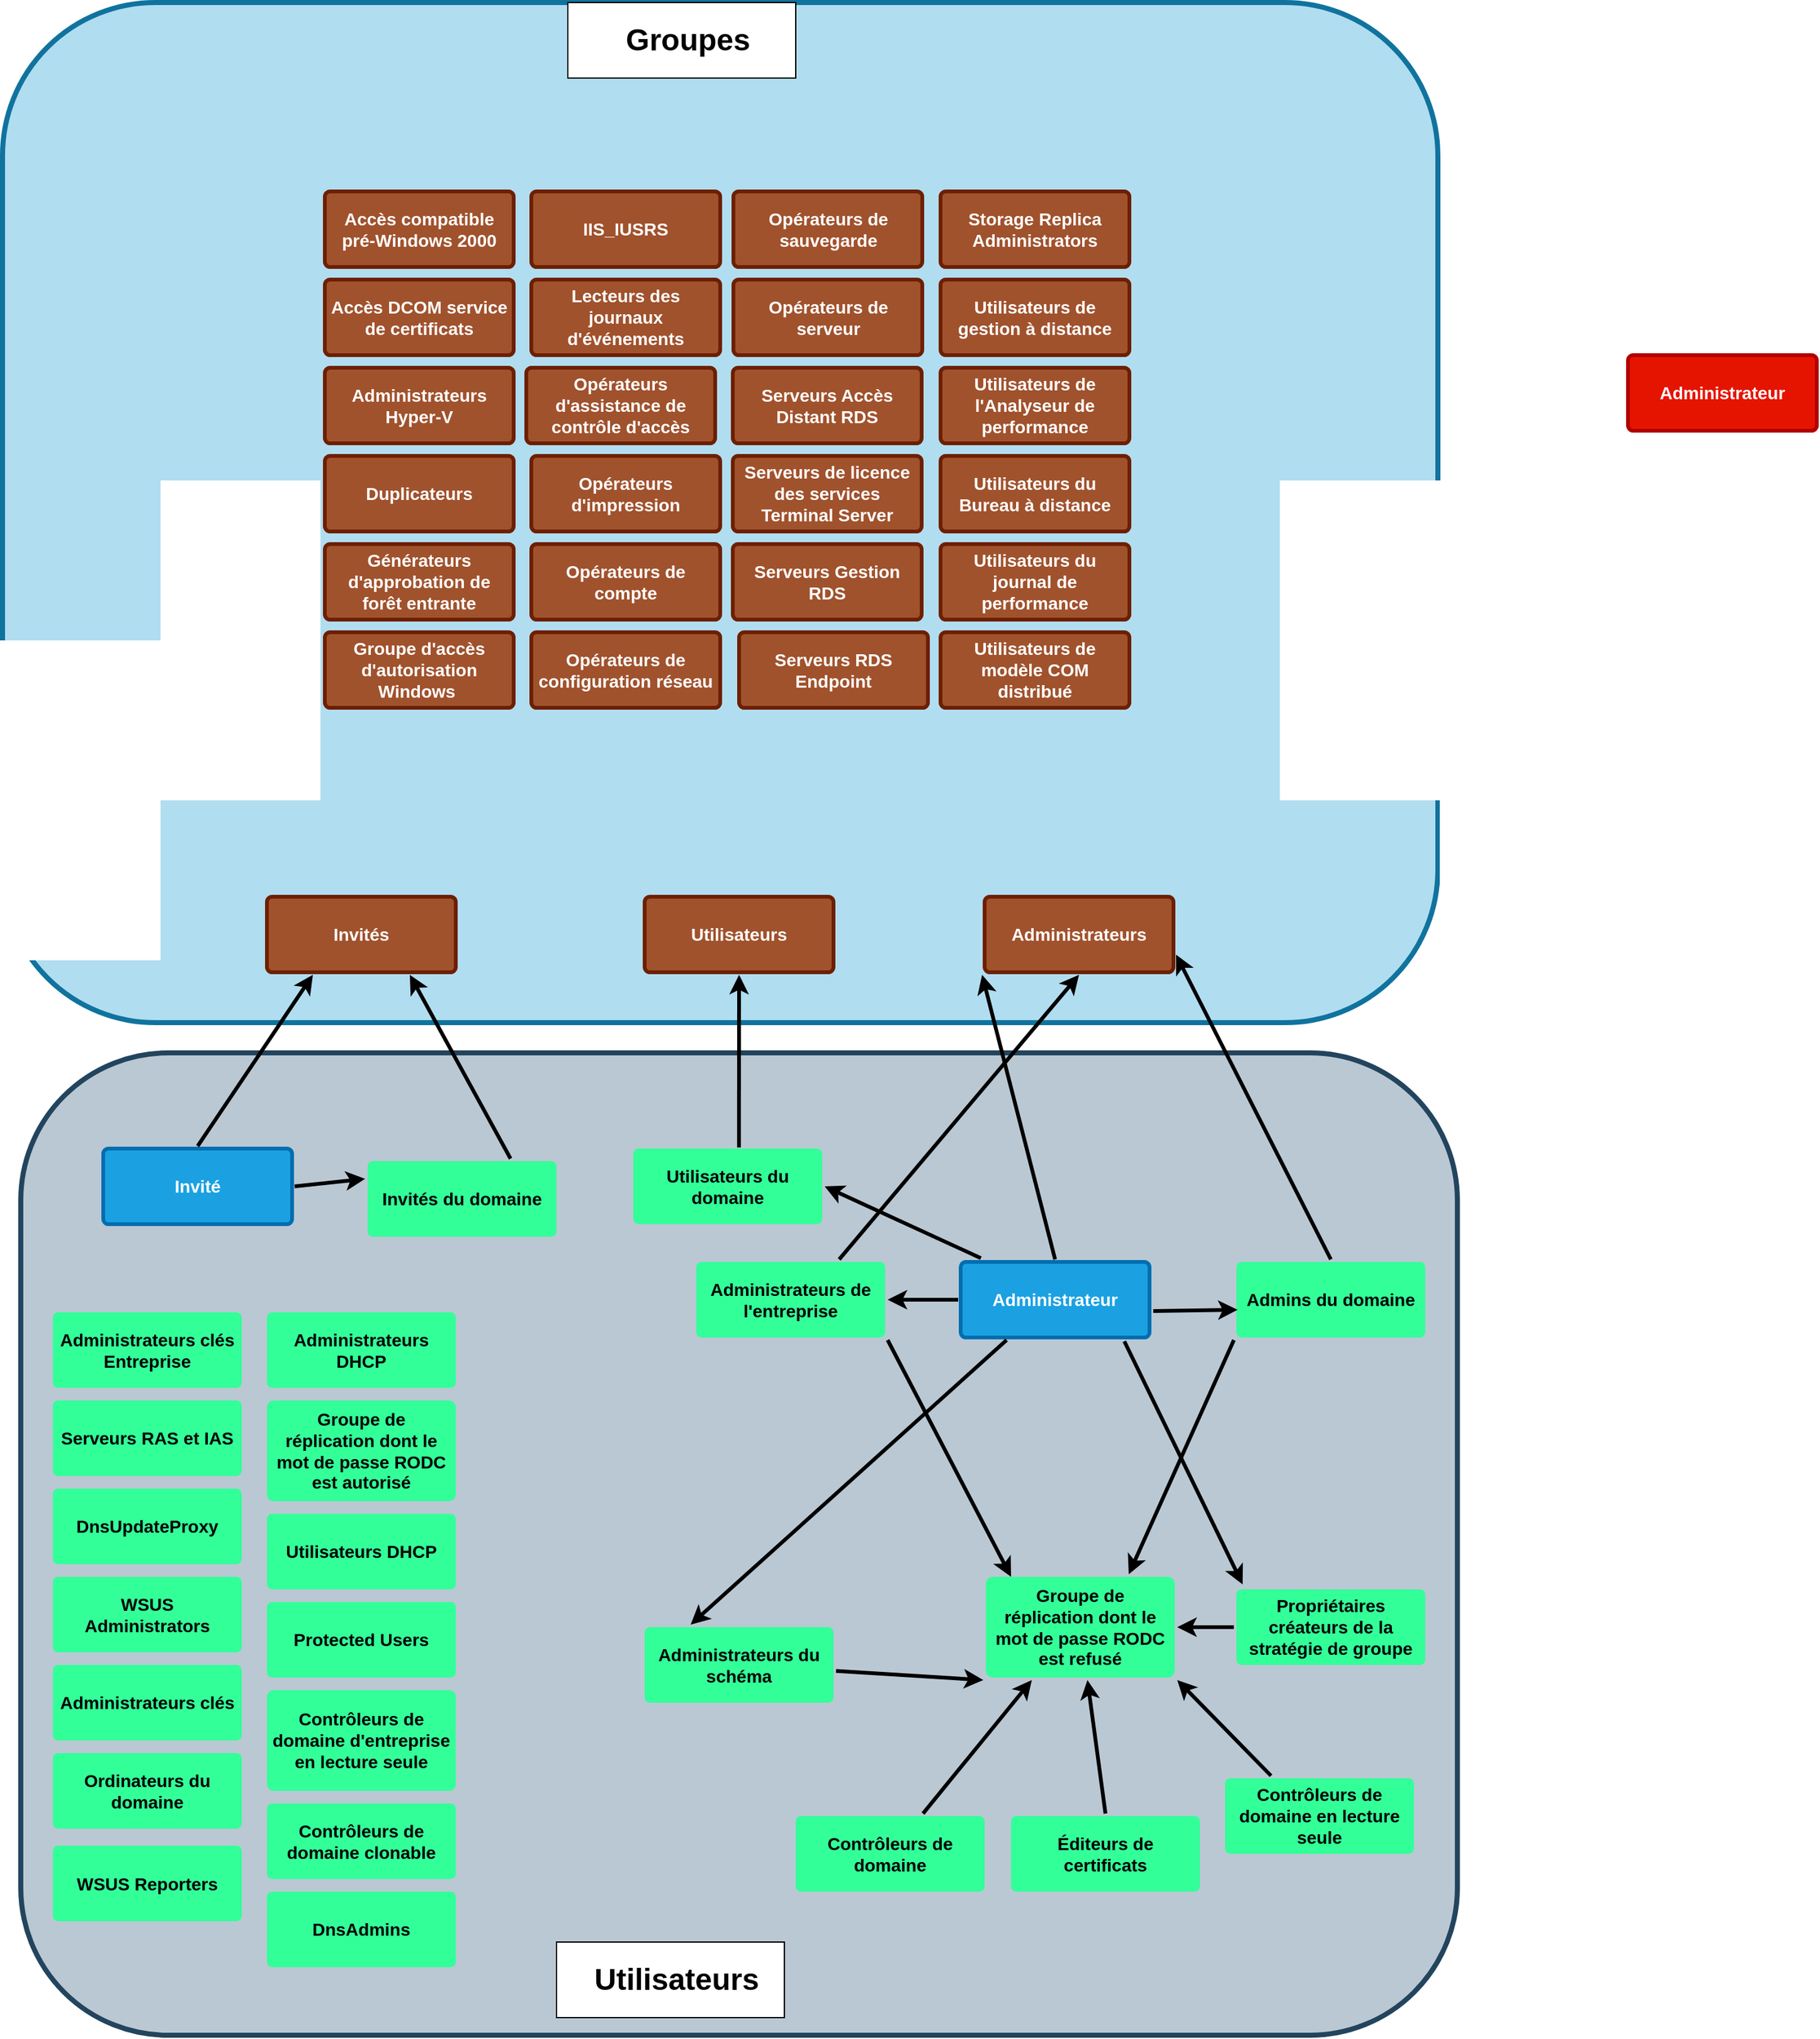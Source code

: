 <mxfile version="22.1.5" type="github">
  <diagram id="6a731a19-8d31-9384-78a2-239565b7b9f0" name="Page-1">
    <mxGraphModel dx="1434" dy="750" grid="1" gridSize="10" guides="1" tooltips="1" connect="1" arrows="1" fold="1" page="1" pageScale="1" pageWidth="1169" pageHeight="827" background="none" math="0" shadow="0">
      <root>
        <mxCell id="0" />
        <mxCell id="1" parent="0" />
        <mxCell id="3r1CRgV7TEUkl7Pi6vpK-1844" value="" style="rounded=1;whiteSpace=wrap;html=1;fillColor=#b1ddf0;strokeColor=#10739e;strokeWidth=4;" vertex="1" parent="1">
          <mxGeometry x="9" y="40" width="1140" height="810" as="geometry" />
        </mxCell>
        <mxCell id="3r1CRgV7TEUkl7Pi6vpK-1843" value="" style="rounded=1;whiteSpace=wrap;html=1;fillColor=#bac8d3;strokeColor=#23445d;shadow=0;glass=0;strokeWidth=4;" vertex="1" parent="1">
          <mxGeometry x="23.5" y="874" width="1141" height="780" as="geometry" />
        </mxCell>
        <mxCell id="1755" value="Administrateur" style="rounded=1;whiteSpace=wrap;html=1;shadow=0;labelBackgroundColor=none;strokeColor=#006EAF;strokeWidth=3;fillColor=#1ba1e2;fontFamily=Helvetica;fontSize=14;fontColor=#ffffff;align=center;spacing=5;fontStyle=1;arcSize=7;perimeterSpacing=2;" parent="1" vertex="1">
          <mxGeometry x="770" y="1040" width="150" height="60" as="geometry" />
        </mxCell>
        <mxCell id="3r1CRgV7TEUkl7Pi6vpK-1779" value="Invité" style="rounded=1;whiteSpace=wrap;html=1;shadow=0;labelBackgroundColor=none;strokeColor=#006EAF;strokeWidth=3;fillColor=#1ba1e2;fontFamily=Helvetica;fontSize=14;fontColor=#ffffff;align=center;spacing=5;fontStyle=1;arcSize=7;perimeterSpacing=2;" vertex="1" parent="1">
          <mxGeometry x="89" y="950" width="150" height="60" as="geometry" />
        </mxCell>
        <mxCell id="3r1CRgV7TEUkl7Pi6vpK-1780" value="Administrateurs DHCP" style="rounded=1;whiteSpace=wrap;html=1;shadow=0;labelBackgroundColor=none;strokeColor=none;strokeWidth=3;fillColor=#33FF99;fontFamily=Helvetica;fontSize=14;fontColor=#000000;align=center;spacing=5;fontStyle=1;arcSize=7;perimeterSpacing=2;" vertex="1" parent="1">
          <mxGeometry x="219" y="1080" width="150" height="60" as="geometry" />
        </mxCell>
        <mxCell id="3r1CRgV7TEUkl7Pi6vpK-1781" value="DnsAdmins" style="rounded=1;whiteSpace=wrap;html=1;shadow=0;labelBackgroundColor=none;strokeColor=none;strokeWidth=3;fillColor=#33FF99;fontFamily=Helvetica;fontSize=14;fontColor=#000000;align=center;spacing=5;fontStyle=1;arcSize=7;perimeterSpacing=2;" vertex="1" parent="1">
          <mxGeometry x="219" y="1540" width="150" height="60" as="geometry" />
        </mxCell>
        <mxCell id="3r1CRgV7TEUkl7Pi6vpK-1782" value="Éditeurs de certificats" style="rounded=1;whiteSpace=wrap;html=1;shadow=0;labelBackgroundColor=none;strokeColor=none;strokeWidth=3;fillColor=#33FF99;fontFamily=Helvetica;fontSize=14;fontColor=#000000;align=center;spacing=5;fontStyle=1;arcSize=7;perimeterSpacing=2;" vertex="1" parent="1">
          <mxGeometry x="810" y="1480" width="150" height="60" as="geometry" />
        </mxCell>
        <mxCell id="3r1CRgV7TEUkl7Pi6vpK-1783" value="Groupe de réplication dont le mot de passe RODC est autorisé" style="rounded=1;whiteSpace=wrap;html=1;shadow=0;labelBackgroundColor=none;strokeColor=none;strokeWidth=3;fillColor=#33FF99;fontFamily=Helvetica;fontSize=14;fontColor=#000000;align=center;spacing=5;fontStyle=1;arcSize=7;perimeterSpacing=2;verticalAlign=middle;" vertex="1" parent="1">
          <mxGeometry x="219" y="1150" width="150" height="80" as="geometry" />
        </mxCell>
        <mxCell id="3r1CRgV7TEUkl7Pi6vpK-1785" value="Serveurs RAS et IAS" style="rounded=1;whiteSpace=wrap;html=1;shadow=0;labelBackgroundColor=none;strokeColor=none;strokeWidth=3;fillColor=#33FF99;fontFamily=Helvetica;fontSize=14;fontColor=#000000;align=center;spacing=5;fontStyle=1;arcSize=7;perimeterSpacing=2;" vertex="1" parent="1">
          <mxGeometry x="49" y="1150" width="150" height="60" as="geometry" />
        </mxCell>
        <mxCell id="3r1CRgV7TEUkl7Pi6vpK-1786" value="Utilisateurs DHCP" style="rounded=1;whiteSpace=wrap;html=1;shadow=0;labelBackgroundColor=none;strokeColor=none;strokeWidth=3;fillColor=#33FF99;fontFamily=Helvetica;fontSize=14;fontColor=#000000;align=center;spacing=5;fontStyle=1;arcSize=7;perimeterSpacing=2;" vertex="1" parent="1">
          <mxGeometry x="219" y="1240" width="150" height="60" as="geometry" />
        </mxCell>
        <mxCell id="3r1CRgV7TEUkl7Pi6vpK-1787" value="WSUS Administrators" style="rounded=1;whiteSpace=wrap;html=1;shadow=0;labelBackgroundColor=none;strokeColor=none;strokeWidth=3;fillColor=#33FF99;fontFamily=Helvetica;fontSize=14;fontColor=#000000;align=center;spacing=5;fontStyle=1;arcSize=7;perimeterSpacing=2;" vertex="1" parent="1">
          <mxGeometry x="49" y="1290" width="150" height="60" as="geometry" />
        </mxCell>
        <mxCell id="3r1CRgV7TEUkl7Pi6vpK-1788" value="WSUS Reporters" style="rounded=1;whiteSpace=wrap;html=1;shadow=0;labelBackgroundColor=none;strokeColor=none;strokeWidth=3;fillColor=#33FF99;fontFamily=Helvetica;fontSize=14;fontColor=#000000;align=center;spacing=5;fontStyle=1;arcSize=7;perimeterSpacing=2;" vertex="1" parent="1">
          <mxGeometry x="49" y="1503.5" width="150" height="60" as="geometry" />
        </mxCell>
        <mxCell id="3r1CRgV7TEUkl7Pi6vpK-1789" value="Administrateurs clés" style="rounded=1;whiteSpace=wrap;html=1;shadow=0;labelBackgroundColor=none;strokeColor=none;strokeWidth=3;fillColor=#33FF99;fontFamily=Helvetica;fontSize=14;fontColor=#000000;align=center;spacing=5;fontStyle=1;arcSize=7;perimeterSpacing=2;" vertex="1" parent="1">
          <mxGeometry x="49" y="1360" width="150" height="60" as="geometry" />
        </mxCell>
        <mxCell id="3r1CRgV7TEUkl7Pi6vpK-1790" value="Admins du domaine" style="rounded=1;whiteSpace=wrap;html=1;shadow=0;labelBackgroundColor=none;strokeColor=none;strokeWidth=3;fillColor=#33FF99;fontFamily=Helvetica;fontSize=14;fontColor=#000000;align=center;spacing=5;fontStyle=1;arcSize=7;perimeterSpacing=2;" vertex="1" parent="1">
          <mxGeometry x="989" y="1040" width="150" height="60" as="geometry" />
        </mxCell>
        <mxCell id="3r1CRgV7TEUkl7Pi6vpK-1795" value="DnsUpdateProxy" style="rounded=1;whiteSpace=wrap;html=1;shadow=0;labelBackgroundColor=none;strokeColor=none;strokeWidth=3;fillColor=#33FF99;fontFamily=Helvetica;fontSize=14;fontColor=#000000;align=center;spacing=5;fontStyle=1;arcSize=7;perimeterSpacing=2;" vertex="1" parent="1">
          <mxGeometry x="49" y="1220" width="150" height="60" as="geometry" />
        </mxCell>
        <mxCell id="3r1CRgV7TEUkl7Pi6vpK-1797" value="Ordinateurs du domaine" style="rounded=1;whiteSpace=wrap;html=1;shadow=0;labelBackgroundColor=none;strokeColor=none;strokeWidth=3;fillColor=#33FF99;fontFamily=Helvetica;fontSize=14;fontColor=#000000;align=center;spacing=5;fontStyle=1;arcSize=7;perimeterSpacing=2;" vertex="1" parent="1">
          <mxGeometry x="49" y="1430" width="150" height="60" as="geometry" />
        </mxCell>
        <mxCell id="3r1CRgV7TEUkl7Pi6vpK-1799" value="Protected Users" style="rounded=1;whiteSpace=wrap;html=1;shadow=0;labelBackgroundColor=none;strokeColor=none;strokeWidth=3;fillColor=#33FF99;fontFamily=Helvetica;fontSize=14;fontColor=#000000;align=center;spacing=5;fontStyle=1;arcSize=7;perimeterSpacing=2;" vertex="1" parent="1">
          <mxGeometry x="219" y="1310" width="150" height="60" as="geometry" />
        </mxCell>
        <mxCell id="3r1CRgV7TEUkl7Pi6vpK-1800" value="Utilisateurs du domaine" style="rounded=1;whiteSpace=wrap;html=1;shadow=0;labelBackgroundColor=none;strokeColor=none;strokeWidth=3;fillColor=#33FF99;fontFamily=Helvetica;fontSize=14;fontColor=#000000;align=center;spacing=5;fontStyle=1;arcSize=7;perimeterSpacing=2;" vertex="1" parent="1">
          <mxGeometry x="510" y="950" width="150" height="60" as="geometry" />
        </mxCell>
        <mxCell id="3r1CRgV7TEUkl7Pi6vpK-1801" value="Administrateurs clés Entreprise" style="rounded=1;whiteSpace=wrap;html=1;shadow=0;labelBackgroundColor=none;strokeColor=none;strokeWidth=3;fillColor=#33FF99;fontFamily=Helvetica;fontSize=14;fontColor=#000000;align=center;spacing=5;fontStyle=1;arcSize=7;perimeterSpacing=2;" vertex="1" parent="1">
          <mxGeometry x="49" y="1080" width="150" height="60" as="geometry" />
        </mxCell>
        <mxCell id="3r1CRgV7TEUkl7Pi6vpK-1802" value="Administrateurs de l&#39;entreprise" style="rounded=1;whiteSpace=wrap;html=1;shadow=0;labelBackgroundColor=none;strokeColor=none;strokeWidth=3;fillColor=#33FF99;fontFamily=Helvetica;fontSize=14;fontColor=#000000;align=center;spacing=5;fontStyle=1;arcSize=7;perimeterSpacing=2;" vertex="1" parent="1">
          <mxGeometry x="560" y="1040" width="150" height="60" as="geometry" />
        </mxCell>
        <mxCell id="3r1CRgV7TEUkl7Pi6vpK-1803" value="Administrateurs du schéma" style="rounded=1;whiteSpace=wrap;html=1;shadow=0;labelBackgroundColor=none;strokeColor=none;strokeWidth=3;fillColor=#33FF99;fontFamily=Helvetica;fontSize=14;fontColor=#000000;align=center;spacing=5;fontStyle=1;arcSize=7;perimeterSpacing=2;" vertex="1" parent="1">
          <mxGeometry x="519" y="1330" width="150" height="60" as="geometry" />
        </mxCell>
        <mxCell id="3r1CRgV7TEUkl7Pi6vpK-1804" value="Contrôleurs de domaine d&#39;entreprise en lecture seule" style="rounded=1;whiteSpace=wrap;html=1;shadow=0;labelBackgroundColor=none;strokeColor=none;strokeWidth=3;fillColor=#33FF99;fontFamily=Helvetica;fontSize=14;fontColor=#000000;align=center;spacing=5;fontStyle=1;arcSize=7;perimeterSpacing=2;" vertex="1" parent="1">
          <mxGeometry x="219" y="1380" width="150" height="80" as="geometry" />
        </mxCell>
        <mxCell id="3r1CRgV7TEUkl7Pi6vpK-1805" value="Contrôleurs de domaine" style="rounded=1;whiteSpace=wrap;html=1;shadow=0;labelBackgroundColor=none;strokeColor=none;strokeWidth=3;fillColor=#33FF99;fontFamily=Helvetica;fontSize=14;fontColor=#000000;align=center;spacing=5;fontStyle=1;arcSize=7;perimeterSpacing=2;" vertex="1" parent="1">
          <mxGeometry x="639" y="1480" width="150" height="60" as="geometry" />
        </mxCell>
        <mxCell id="3r1CRgV7TEUkl7Pi6vpK-1806" value="Contrôleurs de domaine clonable" style="rounded=1;whiteSpace=wrap;html=1;shadow=0;labelBackgroundColor=none;strokeColor=none;strokeWidth=3;fillColor=#33FF99;fontFamily=Helvetica;fontSize=14;fontColor=#000000;align=center;spacing=5;fontStyle=1;arcSize=7;perimeterSpacing=2;" vertex="1" parent="1">
          <mxGeometry x="219" y="1470" width="150" height="60" as="geometry" />
        </mxCell>
        <mxCell id="3r1CRgV7TEUkl7Pi6vpK-1809" value="" style="endArrow=classic;html=1;rounded=0;exitX=0.5;exitY=0;exitDx=0;exitDy=0;fontSize=18;strokeWidth=3;" edge="1" parent="1" source="3r1CRgV7TEUkl7Pi6vpK-1782" target="3r1CRgV7TEUkl7Pi6vpK-1784">
          <mxGeometry width="50" height="50" relative="1" as="geometry">
            <mxPoint x="109" y="1790" as="sourcePoint" />
            <mxPoint x="159" y="1740" as="targetPoint" />
          </mxGeometry>
        </mxCell>
        <mxCell id="3r1CRgV7TEUkl7Pi6vpK-1810" value="Utilisateurs" style="rounded=1;whiteSpace=wrap;html=1;shadow=0;labelBackgroundColor=none;strokeColor=#6D1F00;strokeWidth=3;fillColor=#a0522d;fontFamily=Helvetica;fontSize=14;align=center;spacing=5;fontStyle=1;arcSize=7;perimeterSpacing=2;fontColor=#ffffff;" vertex="1" parent="1">
          <mxGeometry x="519" y="750" width="150" height="60" as="geometry" />
        </mxCell>
        <mxCell id="3r1CRgV7TEUkl7Pi6vpK-1811" value="" style="endArrow=classic;html=1;rounded=0;fontSize=18;strokeWidth=3;entryX=0.5;entryY=1;entryDx=0;entryDy=0;exitX=0.558;exitY=0.017;exitDx=0;exitDy=0;exitPerimeter=0;" edge="1" parent="1" source="3r1CRgV7TEUkl7Pi6vpK-1800" target="3r1CRgV7TEUkl7Pi6vpK-1810">
          <mxGeometry width="50" height="50" relative="1" as="geometry">
            <mxPoint x="-276" y="1778" as="sourcePoint" />
            <mxPoint x="-211" y="1747.5" as="targetPoint" />
          </mxGeometry>
        </mxCell>
        <mxCell id="3r1CRgV7TEUkl7Pi6vpK-1813" value="" style="endArrow=classic;html=1;rounded=0;exitX=0.25;exitY=0;exitDx=0;exitDy=0;fontSize=18;strokeWidth=3;entryX=1;entryY=1;entryDx=0;entryDy=0;" edge="1" parent="1" source="3r1CRgV7TEUkl7Pi6vpK-1840" target="3r1CRgV7TEUkl7Pi6vpK-1784">
          <mxGeometry width="50" height="50" relative="1" as="geometry">
            <mxPoint x="845.5" y="1458" as="sourcePoint" />
            <mxPoint x="549" y="1427.5" as="targetPoint" />
          </mxGeometry>
        </mxCell>
        <mxCell id="3r1CRgV7TEUkl7Pi6vpK-1817" value="" style="endArrow=classic;html=1;rounded=0;fontSize=18;strokeWidth=3;entryX=0.25;entryY=1;entryDx=0;entryDy=0;" edge="1" parent="1" source="3r1CRgV7TEUkl7Pi6vpK-1805" target="3r1CRgV7TEUkl7Pi6vpK-1784">
          <mxGeometry width="50" height="50" relative="1" as="geometry">
            <mxPoint x="544" y="1402" as="sourcePoint" />
            <mxPoint x="659" y="1360" as="targetPoint" />
          </mxGeometry>
        </mxCell>
        <mxCell id="3r1CRgV7TEUkl7Pi6vpK-1818" value="Administrateurs" style="rounded=1;whiteSpace=wrap;html=1;shadow=0;labelBackgroundColor=none;strokeColor=#6D1F00;strokeWidth=3;fillColor=#a0522d;fontFamily=Helvetica;fontSize=14;align=center;spacing=5;fontStyle=1;arcSize=7;perimeterSpacing=2;fontColor=#ffffff;" vertex="1" parent="1">
          <mxGeometry x="789" y="750" width="150" height="60" as="geometry" />
        </mxCell>
        <mxCell id="3r1CRgV7TEUkl7Pi6vpK-1819" value="" style="endArrow=classic;html=1;rounded=0;exitX=0.5;exitY=0;exitDx=0;exitDy=0;fontSize=18;strokeWidth=3;entryX=1;entryY=0.75;entryDx=0;entryDy=0;" edge="1" parent="1" source="3r1CRgV7TEUkl7Pi6vpK-1790" target="3r1CRgV7TEUkl7Pi6vpK-1818">
          <mxGeometry width="50" height="50" relative="1" as="geometry">
            <mxPoint x="897" y="1085" as="sourcePoint" />
            <mxPoint x="739" y="1020" as="targetPoint" />
          </mxGeometry>
        </mxCell>
        <mxCell id="3r1CRgV7TEUkl7Pi6vpK-1820" value="" style="endArrow=classic;html=1;rounded=0;exitX=0;exitY=1;exitDx=0;exitDy=0;fontSize=18;strokeWidth=3;entryX=0.75;entryY=0;entryDx=0;entryDy=0;" edge="1" parent="1" source="3r1CRgV7TEUkl7Pi6vpK-1790" target="3r1CRgV7TEUkl7Pi6vpK-1784">
          <mxGeometry width="50" height="50" relative="1" as="geometry">
            <mxPoint x="917" y="1172" as="sourcePoint" />
            <mxPoint x="751" y="1140" as="targetPoint" />
          </mxGeometry>
        </mxCell>
        <mxCell id="3r1CRgV7TEUkl7Pi6vpK-1821" value="" style="endArrow=classic;html=1;rounded=0;fontSize=18;strokeWidth=3;entryX=0;entryY=1;entryDx=0;entryDy=0;" edge="1" parent="1" source="3r1CRgV7TEUkl7Pi6vpK-1803" target="3r1CRgV7TEUkl7Pi6vpK-1784">
          <mxGeometry width="50" height="50" relative="1" as="geometry">
            <mxPoint x="322" y="1462" as="sourcePoint" />
            <mxPoint x="559" y="1340" as="targetPoint" />
          </mxGeometry>
        </mxCell>
        <mxCell id="3r1CRgV7TEUkl7Pi6vpK-1822" value="" style="endArrow=classic;html=1;rounded=0;fontSize=18;strokeWidth=3;exitX=0.75;exitY=0;exitDx=0;exitDy=0;entryX=0.5;entryY=1;entryDx=0;entryDy=0;" edge="1" parent="1" source="3r1CRgV7TEUkl7Pi6vpK-1802" target="3r1CRgV7TEUkl7Pi6vpK-1818">
          <mxGeometry width="50" height="50" relative="1" as="geometry">
            <mxPoint x="832" y="1038" as="sourcePoint" />
            <mxPoint x="714" y="950" as="targetPoint" />
          </mxGeometry>
        </mxCell>
        <mxCell id="3r1CRgV7TEUkl7Pi6vpK-1823" value="" style="endArrow=classic;html=1;rounded=0;exitX=1;exitY=1;exitDx=0;exitDy=0;fontSize=18;strokeWidth=3;entryX=0.143;entryY=0.024;entryDx=0;entryDy=0;entryPerimeter=0;" edge="1" parent="1" source="3r1CRgV7TEUkl7Pi6vpK-1802" target="3r1CRgV7TEUkl7Pi6vpK-1784">
          <mxGeometry width="50" height="50" relative="1" as="geometry">
            <mxPoint x="825" y="1100" as="sourcePoint" />
            <mxPoint x="649" y="1256" as="targetPoint" />
          </mxGeometry>
        </mxCell>
        <mxCell id="3r1CRgV7TEUkl7Pi6vpK-1824" value="" style="endArrow=classic;html=1;rounded=0;exitX=0.5;exitY=0;exitDx=0;exitDy=0;fontSize=18;strokeWidth=3;entryX=0.25;entryY=1;entryDx=0;entryDy=0;" edge="1" parent="1" source="3r1CRgV7TEUkl7Pi6vpK-1779" target="3r1CRgV7TEUkl7Pi6vpK-1828">
          <mxGeometry width="50" height="50" relative="1" as="geometry">
            <mxPoint x="203" y="1130" as="sourcePoint" />
            <mxPoint x="319" y="964" as="targetPoint" />
          </mxGeometry>
        </mxCell>
        <mxCell id="3r1CRgV7TEUkl7Pi6vpK-1827" value="Invités du domaine" style="rounded=1;whiteSpace=wrap;html=1;shadow=0;labelBackgroundColor=none;strokeColor=none;strokeWidth=3;fillColor=#33FF99;fontFamily=Helvetica;fontSize=14;fontColor=#000000;align=center;spacing=5;fontStyle=1;arcSize=7;perimeterSpacing=2;" vertex="1" parent="1">
          <mxGeometry x="299" y="960" width="150" height="60" as="geometry" />
        </mxCell>
        <mxCell id="3r1CRgV7TEUkl7Pi6vpK-1828" value="Invités" style="rounded=1;whiteSpace=wrap;html=1;shadow=0;labelBackgroundColor=none;strokeColor=#6D1F00;strokeWidth=3;fillColor=#a0522d;fontFamily=Helvetica;fontSize=14;align=center;spacing=5;fontStyle=1;arcSize=7;perimeterSpacing=2;fontColor=#ffffff;" vertex="1" parent="1">
          <mxGeometry x="219" y="750" width="150" height="60" as="geometry" />
        </mxCell>
        <mxCell id="3r1CRgV7TEUkl7Pi6vpK-1829" value="" style="endArrow=classic;html=1;rounded=0;exitX=0.75;exitY=0;exitDx=0;exitDy=0;fontSize=18;strokeWidth=3;entryX=0.75;entryY=1;entryDx=0;entryDy=0;" edge="1" parent="1" source="3r1CRgV7TEUkl7Pi6vpK-1827" target="3r1CRgV7TEUkl7Pi6vpK-1828">
          <mxGeometry width="50" height="50" relative="1" as="geometry">
            <mxPoint x="625" y="925" as="sourcePoint" />
            <mxPoint x="559" y="920" as="targetPoint" />
          </mxGeometry>
        </mxCell>
        <mxCell id="3r1CRgV7TEUkl7Pi6vpK-1832" value="" style="endArrow=classic;html=1;rounded=0;exitX=1;exitY=0.5;exitDx=0;exitDy=0;fontSize=18;strokeWidth=3;entryX=0;entryY=0.25;entryDx=0;entryDy=0;" edge="1" parent="1" source="3r1CRgV7TEUkl7Pi6vpK-1779" target="3r1CRgV7TEUkl7Pi6vpK-1827">
          <mxGeometry width="50" height="50" relative="1" as="geometry">
            <mxPoint x="121" y="1030" as="sourcePoint" />
            <mxPoint x="247" y="1044" as="targetPoint" />
          </mxGeometry>
        </mxCell>
        <mxCell id="3r1CRgV7TEUkl7Pi6vpK-1834" value="" style="endArrow=classic;html=1;rounded=0;fontSize=18;strokeWidth=3;entryX=0;entryY=1;entryDx=0;entryDy=0;exitX=0.5;exitY=0;exitDx=0;exitDy=0;" edge="1" parent="1" source="1755" target="3r1CRgV7TEUkl7Pi6vpK-1818">
          <mxGeometry width="50" height="50" relative="1" as="geometry">
            <mxPoint x="621" y="1040" as="sourcePoint" />
            <mxPoint x="579" y="944" as="targetPoint" />
          </mxGeometry>
        </mxCell>
        <mxCell id="3r1CRgV7TEUkl7Pi6vpK-1835" value="" style="endArrow=classic;html=1;rounded=0;fontSize=18;strokeWidth=3;exitX=0;exitY=0.5;exitDx=0;exitDy=0;" edge="1" parent="1" source="3r1CRgV7TEUkl7Pi6vpK-1839" target="3r1CRgV7TEUkl7Pi6vpK-1784">
          <mxGeometry width="50" height="50" relative="1" as="geometry">
            <mxPoint x="997.0" y="1428.784" as="sourcePoint" />
            <mxPoint x="729" y="1310" as="targetPoint" />
          </mxGeometry>
        </mxCell>
        <mxCell id="3r1CRgV7TEUkl7Pi6vpK-1784" value="Groupe de réplication dont le mot de passe RODC est refusé" style="rounded=1;whiteSpace=wrap;html=1;shadow=0;labelBackgroundColor=none;strokeColor=none;strokeWidth=3;fillColor=#33FF99;fontFamily=Helvetica;fontSize=14;fontColor=#000000;align=center;spacing=5;fontStyle=1;arcSize=7;perimeterSpacing=2;verticalAlign=middle;" vertex="1" parent="1">
          <mxGeometry x="790" y="1290" width="150" height="80" as="geometry" />
        </mxCell>
        <mxCell id="3r1CRgV7TEUkl7Pi6vpK-1836" value="" style="endArrow=classic;html=1;rounded=0;fontSize=18;strokeWidth=3;entryX=1;entryY=0.5;entryDx=0;entryDy=0;exitX=0;exitY=0.5;exitDx=0;exitDy=0;" edge="1" parent="1" source="1755" target="3r1CRgV7TEUkl7Pi6vpK-1802">
          <mxGeometry width="50" height="50" relative="1" as="geometry">
            <mxPoint x="780" y="1070" as="sourcePoint" />
            <mxPoint x="700" y="1070" as="targetPoint" />
          </mxGeometry>
        </mxCell>
        <mxCell id="3r1CRgV7TEUkl7Pi6vpK-1837" value="" style="endArrow=classic;html=1;rounded=0;fontSize=18;strokeWidth=3;entryX=0.25;entryY=0;entryDx=0;entryDy=0;exitX=0.25;exitY=1;exitDx=0;exitDy=0;" edge="1" parent="1" source="1755" target="3r1CRgV7TEUkl7Pi6vpK-1803">
          <mxGeometry width="50" height="50" relative="1" as="geometry">
            <mxPoint x="524" y="1048" as="sourcePoint" />
            <mxPoint x="647" y="952" as="targetPoint" />
          </mxGeometry>
        </mxCell>
        <mxCell id="3r1CRgV7TEUkl7Pi6vpK-1838" value="" style="endArrow=classic;html=1;rounded=0;fontSize=18;strokeWidth=3;entryX=0.045;entryY=-0.031;entryDx=0;entryDy=0;exitX=0.857;exitY=1.016;exitDx=0;exitDy=0;exitPerimeter=0;entryPerimeter=0;" edge="1" parent="1" source="1755" target="3r1CRgV7TEUkl7Pi6vpK-1839">
          <mxGeometry width="50" height="50" relative="1" as="geometry">
            <mxPoint x="904.622" y="1115.744" as="sourcePoint" />
            <mxPoint x="1001.5" y="1272" as="targetPoint" />
            <Array as="points" />
          </mxGeometry>
        </mxCell>
        <mxCell id="3r1CRgV7TEUkl7Pi6vpK-1839" value="Propriétaires créateurs de la stratégie de groupe" style="rounded=1;whiteSpace=wrap;html=1;shadow=0;labelBackgroundColor=none;strokeColor=none;strokeWidth=3;fillColor=#33FF99;fontFamily=Helvetica;fontSize=14;fontColor=#000000;align=center;spacing=5;fontStyle=1;arcSize=7;perimeterSpacing=2;" vertex="1" parent="1">
          <mxGeometry x="989" y="1300" width="150" height="60" as="geometry" />
        </mxCell>
        <mxCell id="3r1CRgV7TEUkl7Pi6vpK-1840" value="Contrôleurs de domaine en lecture seule" style="rounded=1;whiteSpace=wrap;html=1;shadow=0;labelBackgroundColor=none;strokeColor=none;strokeWidth=3;fillColor=#33FF99;fontFamily=Helvetica;fontSize=14;fontColor=#000000;align=center;spacing=5;fontStyle=1;arcSize=7;perimeterSpacing=2;" vertex="1" parent="1">
          <mxGeometry x="980" y="1450" width="150" height="60" as="geometry" />
        </mxCell>
        <mxCell id="3r1CRgV7TEUkl7Pi6vpK-1842" value="" style="endArrow=classic;html=1;rounded=0;fontSize=18;strokeWidth=3;entryX=1;entryY=0.5;entryDx=0;entryDy=0;exitX=0.117;exitY=-0.016;exitDx=0;exitDy=0;exitPerimeter=0;" edge="1" parent="1" source="1755" target="3r1CRgV7TEUkl7Pi6vpK-1800">
          <mxGeometry width="50" height="50" relative="1" as="geometry">
            <mxPoint x="289" y="1066" as="sourcePoint" />
            <mxPoint x="412" y="970" as="targetPoint" />
          </mxGeometry>
        </mxCell>
        <mxCell id="3r1CRgV7TEUkl7Pi6vpK-1846" value="" style="rounded=0;whiteSpace=wrap;html=1;" vertex="1" parent="1">
          <mxGeometry x="449" y="1580" width="181" height="60" as="geometry" />
        </mxCell>
        <mxCell id="3r1CRgV7TEUkl7Pi6vpK-1845" value="Utilisateurs" style="text;strokeColor=none;fillColor=none;html=1;fontSize=24;fontStyle=1;verticalAlign=middle;align=center;" vertex="1" parent="1">
          <mxGeometry x="494" y="1590" width="100" height="40" as="geometry" />
        </mxCell>
        <mxCell id="3r1CRgV7TEUkl7Pi6vpK-1847" value="" style="rounded=0;whiteSpace=wrap;html=1;" vertex="1" parent="1">
          <mxGeometry x="458" y="40" width="181" height="60" as="geometry" />
        </mxCell>
        <mxCell id="3r1CRgV7TEUkl7Pi6vpK-1848" value="Groupes" style="text;strokeColor=none;fillColor=none;html=1;fontSize=24;fontStyle=1;verticalAlign=middle;align=center;" vertex="1" parent="1">
          <mxGeometry x="503" y="50" width="100" height="40" as="geometry" />
        </mxCell>
        <mxCell id="3r1CRgV7TEUkl7Pi6vpK-1849" value="Accès compatible pré-Windows 2000" style="rounded=1;whiteSpace=wrap;html=1;shadow=0;labelBackgroundColor=none;strokeColor=#6D1F00;strokeWidth=3;fillColor=#a0522d;fontFamily=Helvetica;fontSize=14;align=center;spacing=5;fontStyle=1;arcSize=7;perimeterSpacing=2;fontColor=#ffffff;" vertex="1" parent="1">
          <mxGeometry x="265" y="190" width="150" height="60" as="geometry" />
        </mxCell>
        <mxCell id="3r1CRgV7TEUkl7Pi6vpK-1850" value="Accès DCOM service de certificats" style="rounded=1;whiteSpace=wrap;html=1;shadow=0;labelBackgroundColor=none;strokeColor=#6D1F00;strokeWidth=3;fillColor=#a0522d;fontFamily=Helvetica;fontSize=14;align=center;spacing=5;fontStyle=1;arcSize=7;perimeterSpacing=2;fontColor=#ffffff;" vertex="1" parent="1">
          <mxGeometry x="265" y="260" width="150" height="60" as="geometry" />
        </mxCell>
        <mxCell id="3r1CRgV7TEUkl7Pi6vpK-1852" value="Administrateurs Hyper-V" style="rounded=1;whiteSpace=wrap;html=1;shadow=0;labelBackgroundColor=none;strokeColor=#6D1F00;strokeWidth=3;fillColor=#a0522d;fontFamily=Helvetica;fontSize=14;align=center;spacing=5;fontStyle=1;arcSize=7;perimeterSpacing=2;fontColor=#ffffff;" vertex="1" parent="1">
          <mxGeometry x="265" y="330" width="150" height="60" as="geometry" />
        </mxCell>
        <mxCell id="3r1CRgV7TEUkl7Pi6vpK-1853" value="Duplicateurs" style="rounded=1;whiteSpace=wrap;html=1;shadow=0;labelBackgroundColor=none;strokeColor=#6D1F00;strokeWidth=3;fillColor=#a0522d;fontFamily=Helvetica;fontSize=14;align=center;spacing=5;fontStyle=1;arcSize=7;perimeterSpacing=2;fontColor=#ffffff;" vertex="1" parent="1">
          <mxGeometry x="265" y="400" width="150" height="60" as="geometry" />
        </mxCell>
        <mxCell id="3r1CRgV7TEUkl7Pi6vpK-1854" value="Générateurs d&#39;approbation de forêt entrante" style="rounded=1;whiteSpace=wrap;html=1;shadow=0;labelBackgroundColor=none;strokeColor=#6D1F00;strokeWidth=3;fillColor=#a0522d;fontFamily=Helvetica;fontSize=14;align=center;spacing=5;fontStyle=1;arcSize=7;perimeterSpacing=2;fontColor=#ffffff;" vertex="1" parent="1">
          <mxGeometry x="265" y="470" width="150" height="60" as="geometry" />
        </mxCell>
        <mxCell id="3r1CRgV7TEUkl7Pi6vpK-1855" value="Groupe d&#39;accès d&#39;autorisation Windows&amp;nbsp;" style="rounded=1;whiteSpace=wrap;html=1;shadow=0;labelBackgroundColor=none;strokeColor=#6D1F00;strokeWidth=3;fillColor=#a0522d;fontFamily=Helvetica;fontSize=14;align=center;spacing=5;fontStyle=1;arcSize=7;perimeterSpacing=2;fontColor=#ffffff;" vertex="1" parent="1">
          <mxGeometry x="265" y="540" width="150" height="60" as="geometry" />
        </mxCell>
        <mxCell id="3r1CRgV7TEUkl7Pi6vpK-1856" value="IIS_IUSRS" style="rounded=1;whiteSpace=wrap;html=1;shadow=0;labelBackgroundColor=none;strokeColor=#6D1F00;strokeWidth=3;fillColor=#a0522d;fontFamily=Helvetica;fontSize=14;align=center;spacing=5;fontStyle=1;arcSize=7;perimeterSpacing=2;fontColor=#ffffff;" vertex="1" parent="1">
          <mxGeometry x="429" y="190" width="150" height="60" as="geometry" />
        </mxCell>
        <mxCell id="3r1CRgV7TEUkl7Pi6vpK-1857" value="Lecteurs des journaux d&#39;événements" style="rounded=1;whiteSpace=wrap;html=1;shadow=0;labelBackgroundColor=none;strokeColor=#6D1F00;strokeWidth=3;fillColor=#a0522d;fontFamily=Helvetica;fontSize=14;align=center;spacing=5;fontStyle=1;arcSize=7;perimeterSpacing=2;fontColor=#ffffff;" vertex="1" parent="1">
          <mxGeometry x="429" y="260" width="150" height="60" as="geometry" />
        </mxCell>
        <mxCell id="3r1CRgV7TEUkl7Pi6vpK-1858" value="Opérateurs d&#39;assistance de contrôle d&#39;accès" style="rounded=1;whiteSpace=wrap;html=1;shadow=0;labelBackgroundColor=none;strokeColor=#6D1F00;strokeWidth=3;fillColor=#a0522d;fontFamily=Helvetica;fontSize=14;align=center;spacing=5;fontStyle=1;arcSize=7;perimeterSpacing=2;fontColor=#ffffff;" vertex="1" parent="1">
          <mxGeometry x="425" y="330" width="150" height="60" as="geometry" />
        </mxCell>
        <mxCell id="3r1CRgV7TEUkl7Pi6vpK-1859" value="Opérateurs d&#39;impression" style="rounded=1;whiteSpace=wrap;html=1;shadow=0;labelBackgroundColor=none;strokeColor=#6D1F00;strokeWidth=3;fillColor=#a0522d;fontFamily=Helvetica;fontSize=14;align=center;spacing=5;fontStyle=1;arcSize=7;perimeterSpacing=2;fontColor=#ffffff;" vertex="1" parent="1">
          <mxGeometry x="429" y="400" width="150" height="60" as="geometry" />
        </mxCell>
        <mxCell id="3r1CRgV7TEUkl7Pi6vpK-1860" value="Opérateurs de compte" style="rounded=1;whiteSpace=wrap;html=1;shadow=0;labelBackgroundColor=none;strokeColor=#6D1F00;strokeWidth=3;fillColor=#a0522d;fontFamily=Helvetica;fontSize=14;align=center;spacing=5;fontStyle=1;arcSize=7;perimeterSpacing=2;fontColor=#ffffff;" vertex="1" parent="1">
          <mxGeometry x="429" y="470" width="150" height="60" as="geometry" />
        </mxCell>
        <mxCell id="3r1CRgV7TEUkl7Pi6vpK-1861" value="Opérateurs de configuration réseau" style="rounded=1;whiteSpace=wrap;html=1;shadow=0;labelBackgroundColor=none;strokeColor=#6D1F00;strokeWidth=3;fillColor=#a0522d;fontFamily=Helvetica;fontSize=14;align=center;spacing=5;fontStyle=1;arcSize=7;perimeterSpacing=2;fontColor=#ffffff;" vertex="1" parent="1">
          <mxGeometry x="429" y="540" width="150" height="60" as="geometry" />
        </mxCell>
        <mxCell id="3r1CRgV7TEUkl7Pi6vpK-1862" value="Opérateurs de sauvegarde" style="rounded=1;whiteSpace=wrap;html=1;shadow=0;labelBackgroundColor=none;strokeColor=#6D1F00;strokeWidth=3;fillColor=#a0522d;fontFamily=Helvetica;fontSize=14;align=center;spacing=5;fontStyle=1;arcSize=7;perimeterSpacing=2;fontColor=#ffffff;" vertex="1" parent="1">
          <mxGeometry x="589.5" y="190" width="150" height="60" as="geometry" />
        </mxCell>
        <mxCell id="3r1CRgV7TEUkl7Pi6vpK-1863" value="Opérateurs de serveur" style="rounded=1;whiteSpace=wrap;html=1;shadow=0;labelBackgroundColor=none;strokeColor=#6D1F00;strokeWidth=3;fillColor=#a0522d;fontFamily=Helvetica;fontSize=14;align=center;spacing=5;fontStyle=1;arcSize=7;perimeterSpacing=2;fontColor=#ffffff;" vertex="1" parent="1">
          <mxGeometry x="589.5" y="260" width="150" height="60" as="geometry" />
        </mxCell>
        <mxCell id="3r1CRgV7TEUkl7Pi6vpK-1864" value="Serveurs Accès Distant RDS" style="rounded=1;whiteSpace=wrap;html=1;shadow=0;labelBackgroundColor=none;strokeColor=#6D1F00;strokeWidth=3;fillColor=#a0522d;fontFamily=Helvetica;fontSize=14;align=center;spacing=5;fontStyle=1;arcSize=7;perimeterSpacing=2;fontColor=#ffffff;" vertex="1" parent="1">
          <mxGeometry x="589" y="330" width="150" height="60" as="geometry" />
        </mxCell>
        <mxCell id="3r1CRgV7TEUkl7Pi6vpK-1865" value="Serveurs de licence des services Terminal Server" style="rounded=1;whiteSpace=wrap;html=1;shadow=0;labelBackgroundColor=none;strokeColor=#6D1F00;strokeWidth=3;fillColor=#a0522d;fontFamily=Helvetica;fontSize=14;align=center;spacing=5;fontStyle=1;arcSize=7;perimeterSpacing=2;fontColor=#ffffff;" vertex="1" parent="1">
          <mxGeometry x="589" y="400" width="150" height="60" as="geometry" />
        </mxCell>
        <mxCell id="3r1CRgV7TEUkl7Pi6vpK-1866" value="Serveurs Gestion RDS" style="rounded=1;whiteSpace=wrap;html=1;shadow=0;labelBackgroundColor=none;strokeColor=#6D1F00;strokeWidth=3;fillColor=#a0522d;fontFamily=Helvetica;fontSize=14;align=center;spacing=5;fontStyle=1;arcSize=7;perimeterSpacing=2;fontColor=#ffffff;" vertex="1" parent="1">
          <mxGeometry x="589" y="470" width="150" height="60" as="geometry" />
        </mxCell>
        <mxCell id="3r1CRgV7TEUkl7Pi6vpK-1867" value="Serveurs RDS Endpoint" style="rounded=1;whiteSpace=wrap;html=1;shadow=0;labelBackgroundColor=none;strokeColor=#6D1F00;strokeWidth=3;fillColor=#a0522d;fontFamily=Helvetica;fontSize=14;align=center;spacing=5;fontStyle=1;arcSize=7;perimeterSpacing=2;fontColor=#ffffff;" vertex="1" parent="1">
          <mxGeometry x="594" y="540" width="150" height="60" as="geometry" />
        </mxCell>
        <mxCell id="3r1CRgV7TEUkl7Pi6vpK-1868" value="Storage Replica Administrators" style="rounded=1;whiteSpace=wrap;html=1;shadow=0;labelBackgroundColor=none;strokeColor=#6D1F00;strokeWidth=3;fillColor=#a0522d;fontFamily=Helvetica;fontSize=14;align=center;spacing=5;fontStyle=1;arcSize=7;perimeterSpacing=2;fontColor=#ffffff;" vertex="1" parent="1">
          <mxGeometry x="754" y="190" width="150" height="60" as="geometry" />
        </mxCell>
        <mxCell id="3r1CRgV7TEUkl7Pi6vpK-1870" value="Utilisateurs de gestion à distance" style="rounded=1;whiteSpace=wrap;html=1;shadow=0;labelBackgroundColor=none;strokeColor=#6D1F00;strokeWidth=3;fillColor=#a0522d;fontFamily=Helvetica;fontSize=14;align=center;spacing=5;fontStyle=1;arcSize=7;perimeterSpacing=2;fontColor=#ffffff;" vertex="1" parent="1">
          <mxGeometry x="754" y="260" width="150" height="60" as="geometry" />
        </mxCell>
        <mxCell id="3r1CRgV7TEUkl7Pi6vpK-1871" value="Utilisateurs de l&#39;Analyseur de performance" style="rounded=1;whiteSpace=wrap;html=1;shadow=0;labelBackgroundColor=none;strokeColor=#6D1F00;strokeWidth=3;fillColor=#a0522d;fontFamily=Helvetica;fontSize=14;align=center;spacing=5;fontStyle=1;arcSize=7;perimeterSpacing=2;fontColor=#ffffff;" vertex="1" parent="1">
          <mxGeometry x="754" y="330" width="150" height="60" as="geometry" />
        </mxCell>
        <mxCell id="3r1CRgV7TEUkl7Pi6vpK-1872" value="Utilisateurs du Bureau à distance" style="rounded=1;whiteSpace=wrap;html=1;shadow=0;labelBackgroundColor=none;strokeColor=#6D1F00;strokeWidth=3;fillColor=#a0522d;fontFamily=Helvetica;fontSize=14;align=center;spacing=5;fontStyle=1;arcSize=7;perimeterSpacing=2;fontColor=#ffffff;" vertex="1" parent="1">
          <mxGeometry x="754" y="400" width="150" height="60" as="geometry" />
        </mxCell>
        <mxCell id="3r1CRgV7TEUkl7Pi6vpK-1873" value="Utilisateurs du journal de performance" style="rounded=1;whiteSpace=wrap;html=1;shadow=0;labelBackgroundColor=none;strokeColor=#6D1F00;strokeWidth=3;fillColor=#a0522d;fontFamily=Helvetica;fontSize=14;align=center;spacing=5;fontStyle=1;arcSize=7;perimeterSpacing=2;fontColor=#ffffff;" vertex="1" parent="1">
          <mxGeometry x="754" y="470" width="150" height="60" as="geometry" />
        </mxCell>
        <mxCell id="3r1CRgV7TEUkl7Pi6vpK-1874" value="Utilisateurs de modèle COM distribué" style="rounded=1;whiteSpace=wrap;html=1;shadow=0;labelBackgroundColor=none;strokeColor=#6D1F00;strokeWidth=3;fillColor=#a0522d;fontFamily=Helvetica;fontSize=14;align=center;spacing=5;fontStyle=1;arcSize=7;perimeterSpacing=2;fontColor=#ffffff;" vertex="1" parent="1">
          <mxGeometry x="754" y="540" width="150" height="60" as="geometry" />
        </mxCell>
        <mxCell id="3r1CRgV7TEUkl7Pi6vpK-1875" value="Administrateur" style="rounded=1;whiteSpace=wrap;html=1;shadow=0;labelBackgroundColor=none;strokeColor=#B20000;strokeWidth=3;fillColor=#e51400;fontFamily=Helvetica;fontSize=14;fontColor=#ffffff;align=center;spacing=5;fontStyle=1;arcSize=7;perimeterSpacing=2;" vertex="1" parent="1">
          <mxGeometry x="1300" y="320" width="150" height="60" as="geometry" />
        </mxCell>
        <mxCell id="3r1CRgV7TEUkl7Pi6vpK-1878" value="" style="endArrow=classic;html=1;rounded=0;fontSize=18;strokeWidth=3;entryX=0.019;entryY=0.625;entryDx=0;entryDy=0;exitX=1.006;exitY=0.641;exitDx=0;exitDy=0;entryPerimeter=0;exitPerimeter=0;" edge="1" parent="1" source="1755" target="3r1CRgV7TEUkl7Pi6vpK-1790">
          <mxGeometry width="50" height="50" relative="1" as="geometry">
            <mxPoint x="778" y="1080" as="sourcePoint" />
            <mxPoint x="681" y="1080" as="targetPoint" />
          </mxGeometry>
        </mxCell>
      </root>
    </mxGraphModel>
  </diagram>
</mxfile>
